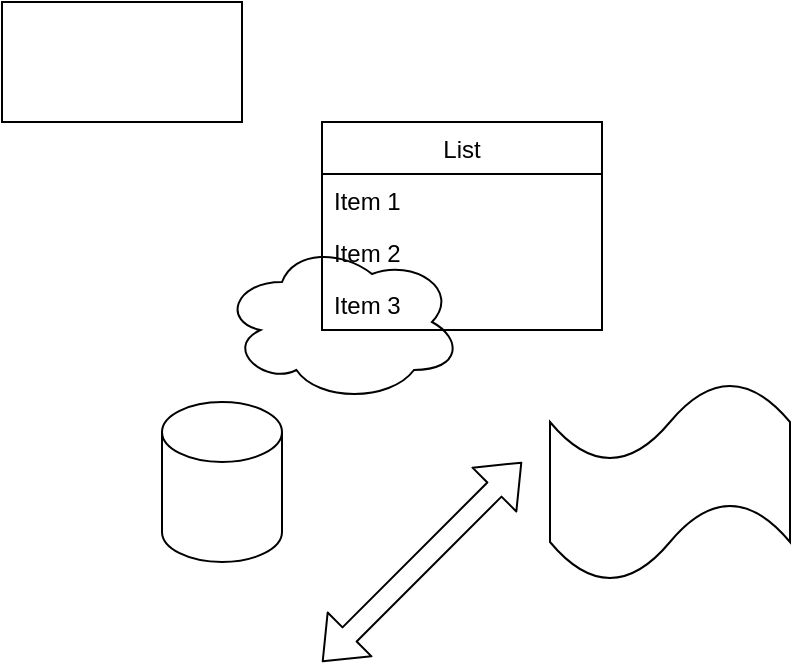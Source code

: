 <mxfile version="14.6.13" type="device"><diagram id="GZmhYcr-ncgRq0jOcgJH" name="Page-1"><mxGraphModel dx="1088" dy="968" grid="1" gridSize="10" guides="1" tooltips="1" connect="1" arrows="1" fold="1" page="1" pageScale="1" pageWidth="827" pageHeight="1169" math="0" shadow="0"><root><mxCell id="0"/><mxCell id="1" parent="0"/><mxCell id="62FgOmoULEdmX4p4IZQy-1" value="" style="rounded=0;whiteSpace=wrap;html=1;" parent="1" vertex="1"><mxGeometry x="20" y="20" width="120" height="60" as="geometry"/></mxCell><mxCell id="iuuJbt597YzdnlPRz0YG-1" value="" style="shape=cylinder3;whiteSpace=wrap;html=1;boundedLbl=1;backgroundOutline=1;size=15;" vertex="1" parent="1"><mxGeometry x="100" y="220" width="60" height="80" as="geometry"/></mxCell><mxCell id="iuuJbt597YzdnlPRz0YG-2" value="" style="ellipse;shape=cloud;whiteSpace=wrap;html=1;" vertex="1" parent="1"><mxGeometry x="130" y="140" width="120" height="80" as="geometry"/></mxCell><mxCell id="iuuJbt597YzdnlPRz0YG-3" value="" style="shape=tape;whiteSpace=wrap;html=1;" vertex="1" parent="1"><mxGeometry x="294" y="210" width="120" height="100" as="geometry"/></mxCell><mxCell id="iuuJbt597YzdnlPRz0YG-4" value="" style="shape=flexArrow;endArrow=classic;startArrow=classic;html=1;" edge="1" parent="1"><mxGeometry width="100" height="100" relative="1" as="geometry"><mxPoint x="180" y="350" as="sourcePoint"/><mxPoint x="280" y="250" as="targetPoint"/></mxGeometry></mxCell><mxCell id="iuuJbt597YzdnlPRz0YG-5" value="List" style="swimlane;fontStyle=0;childLayout=stackLayout;horizontal=1;startSize=26;horizontalStack=0;resizeParent=1;resizeParentMax=0;resizeLast=0;collapsible=1;marginBottom=0;" vertex="1" parent="1"><mxGeometry x="180" y="80" width="140" height="104" as="geometry"/></mxCell><mxCell id="iuuJbt597YzdnlPRz0YG-6" value="Item 1" style="text;strokeColor=none;fillColor=none;align=left;verticalAlign=top;spacingLeft=4;spacingRight=4;overflow=hidden;rotatable=0;points=[[0,0.5],[1,0.5]];portConstraint=eastwest;" vertex="1" parent="iuuJbt597YzdnlPRz0YG-5"><mxGeometry y="26" width="140" height="26" as="geometry"/></mxCell><mxCell id="iuuJbt597YzdnlPRz0YG-7" value="Item 2" style="text;strokeColor=none;fillColor=none;align=left;verticalAlign=top;spacingLeft=4;spacingRight=4;overflow=hidden;rotatable=0;points=[[0,0.5],[1,0.5]];portConstraint=eastwest;" vertex="1" parent="iuuJbt597YzdnlPRz0YG-5"><mxGeometry y="52" width="140" height="26" as="geometry"/></mxCell><mxCell id="iuuJbt597YzdnlPRz0YG-8" value="Item 3" style="text;strokeColor=none;fillColor=none;align=left;verticalAlign=top;spacingLeft=4;spacingRight=4;overflow=hidden;rotatable=0;points=[[0,0.5],[1,0.5]];portConstraint=eastwest;" vertex="1" parent="iuuJbt597YzdnlPRz0YG-5"><mxGeometry y="78" width="140" height="26" as="geometry"/></mxCell></root></mxGraphModel></diagram></mxfile>